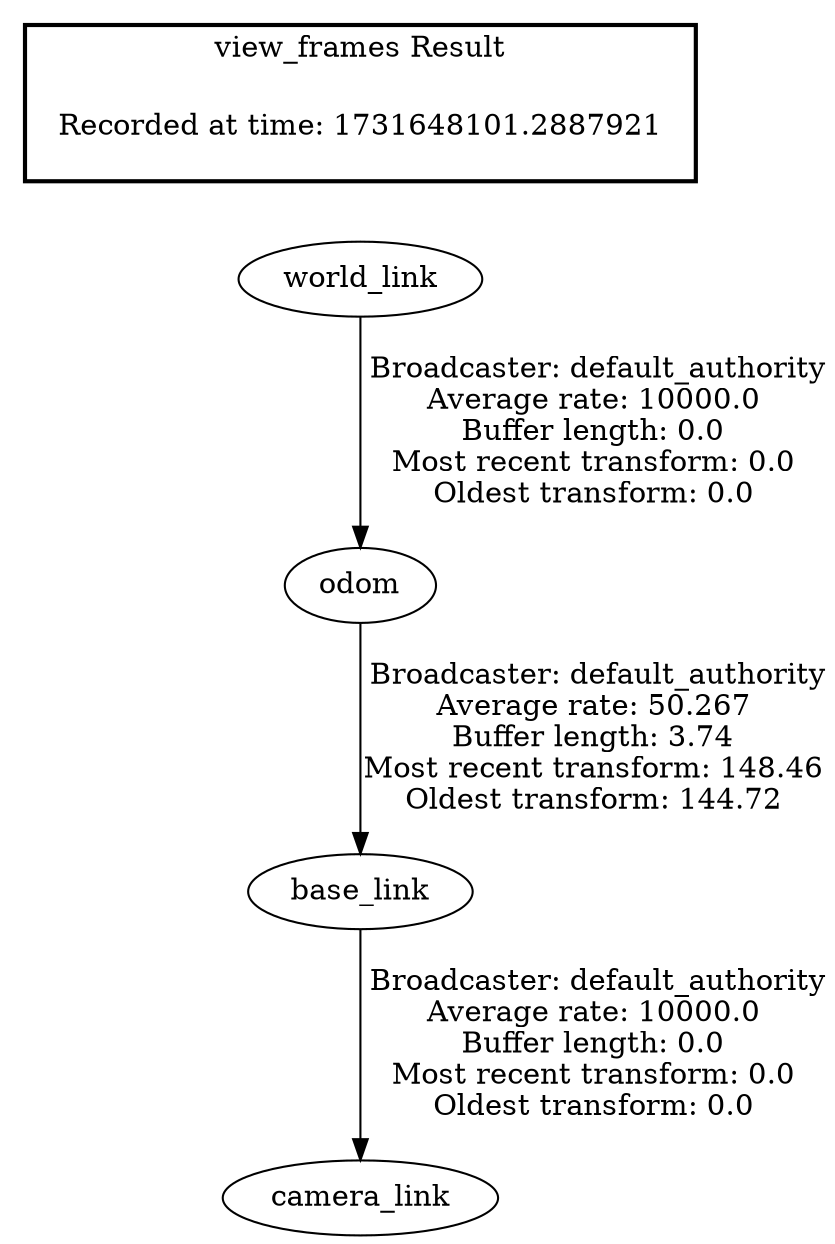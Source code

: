 digraph G {
"odom" -> "base_link"[label=" Broadcaster: default_authority\nAverage rate: 50.267\nBuffer length: 3.74\nMost recent transform: 148.46\nOldest transform: 144.72\n"];
"world_link" -> "odom"[label=" Broadcaster: default_authority\nAverage rate: 10000.0\nBuffer length: 0.0\nMost recent transform: 0.0\nOldest transform: 0.0\n"];
"base_link" -> "camera_link"[label=" Broadcaster: default_authority\nAverage rate: 10000.0\nBuffer length: 0.0\nMost recent transform: 0.0\nOldest transform: 0.0\n"];
edge [style=invis];
 subgraph cluster_legend { style=bold; color=black; label ="view_frames Result";
"Recorded at time: 1731648101.2887921"[ shape=plaintext ] ;
}->"world_link";
}